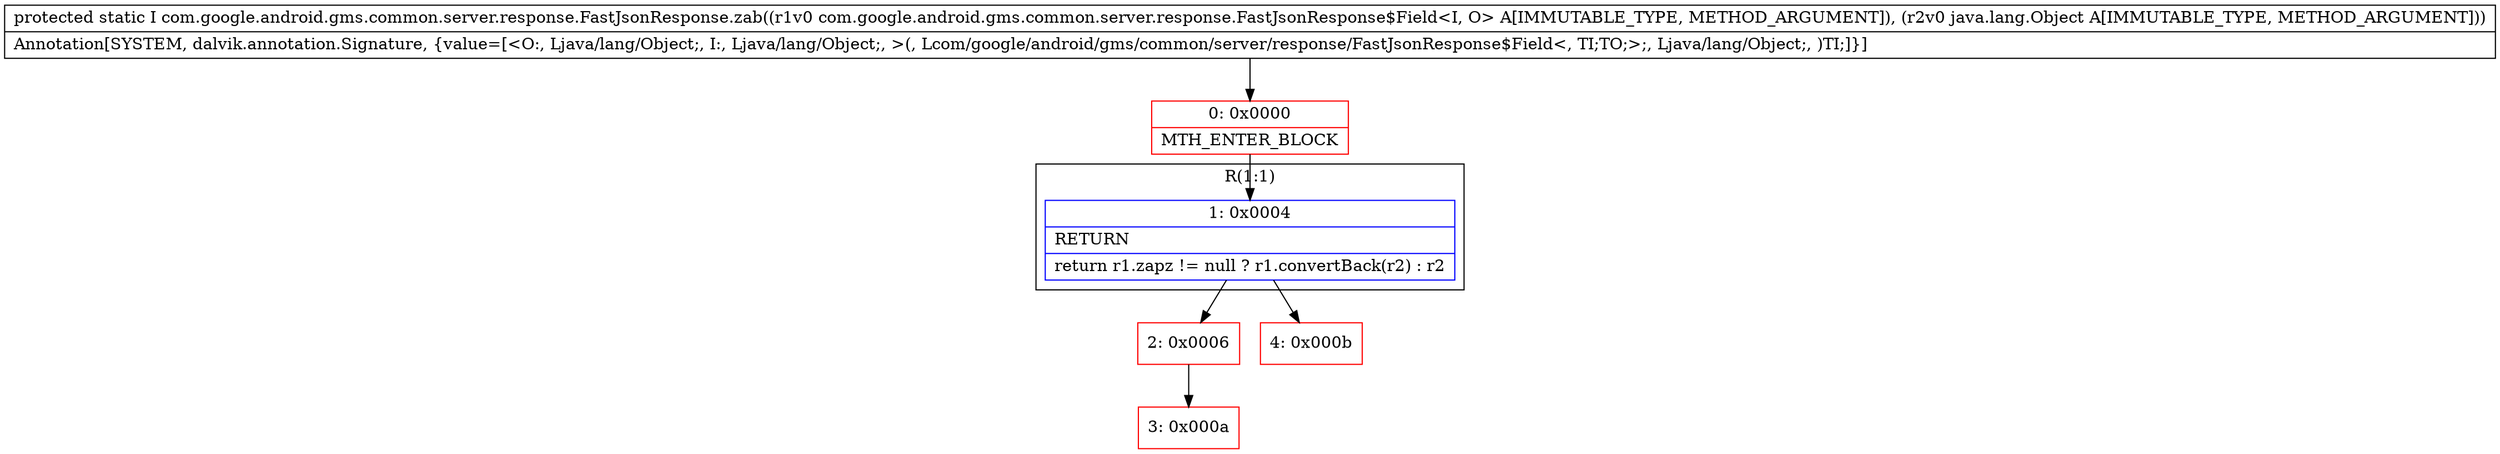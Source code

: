 digraph "CFG forcom.google.android.gms.common.server.response.FastJsonResponse.zab(Lcom\/google\/android\/gms\/common\/server\/response\/FastJsonResponse$Field;Ljava\/lang\/Object;)Ljava\/lang\/Object;" {
subgraph cluster_Region_850512171 {
label = "R(1:1)";
node [shape=record,color=blue];
Node_1 [shape=record,label="{1\:\ 0x0004|RETURN\l|return r1.zapz != null ? r1.convertBack(r2) : r2\l}"];
}
Node_0 [shape=record,color=red,label="{0\:\ 0x0000|MTH_ENTER_BLOCK\l}"];
Node_2 [shape=record,color=red,label="{2\:\ 0x0006}"];
Node_3 [shape=record,color=red,label="{3\:\ 0x000a}"];
Node_4 [shape=record,color=red,label="{4\:\ 0x000b}"];
MethodNode[shape=record,label="{protected static I com.google.android.gms.common.server.response.FastJsonResponse.zab((r1v0 com.google.android.gms.common.server.response.FastJsonResponse$Field\<I, O\> A[IMMUTABLE_TYPE, METHOD_ARGUMENT]), (r2v0 java.lang.Object A[IMMUTABLE_TYPE, METHOD_ARGUMENT]))  | Annotation[SYSTEM, dalvik.annotation.Signature, \{value=[\<O:, Ljava\/lang\/Object;, I:, Ljava\/lang\/Object;, \>(, Lcom\/google\/android\/gms\/common\/server\/response\/FastJsonResponse$Field\<, TI;TO;\>;, Ljava\/lang\/Object;, )TI;]\}]\l}"];
MethodNode -> Node_0;
Node_1 -> Node_2;
Node_1 -> Node_4;
Node_0 -> Node_1;
Node_2 -> Node_3;
}

